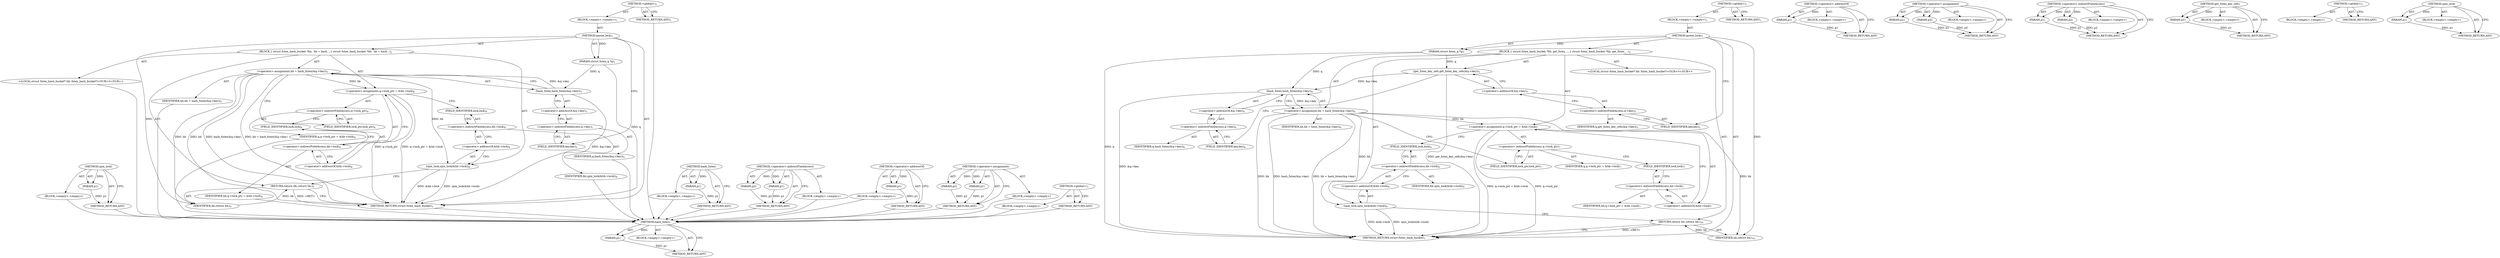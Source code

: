 digraph "&lt;global&gt;" {
vulnerable_78 [label=<(METHOD,hash_futex)>];
vulnerable_79 [label=<(PARAM,p1)>];
vulnerable_80 [label=<(BLOCK,&lt;empty&gt;,&lt;empty&gt;)>];
vulnerable_81 [label=<(METHOD_RETURN,ANY)>];
vulnerable_6 [label=<(METHOD,&lt;global&gt;)<SUB>1</SUB>>];
vulnerable_7 [label=<(BLOCK,&lt;empty&gt;,&lt;empty&gt;)<SUB>1</SUB>>];
vulnerable_8 [label=<(METHOD,queue_lock)<SUB>1</SUB>>];
vulnerable_9 [label=<(PARAM,struct futex_q *q)<SUB>1</SUB>>];
vulnerable_10 [label=<(BLOCK,{
 	struct futex_hash_bucket *hb;
 
	get_futex_...,{
 	struct futex_hash_bucket *hb;
 
	get_futex_...)<SUB>2</SUB>>];
vulnerable_11 [label="<(LOCAL,struct futex_hash_bucket* hb: futex_hash_bucket*)<SUB>3</SUB>>"];
vulnerable_12 [label=<(get_futex_key_refs,get_futex_key_refs(&amp;q-&gt;key))<SUB>5</SUB>>];
vulnerable_13 [label=<(&lt;operator&gt;.addressOf,&amp;q-&gt;key)<SUB>5</SUB>>];
vulnerable_14 [label=<(&lt;operator&gt;.indirectFieldAccess,q-&gt;key)<SUB>5</SUB>>];
vulnerable_15 [label=<(IDENTIFIER,q,get_futex_key_refs(&amp;q-&gt;key))<SUB>5</SUB>>];
vulnerable_16 [label=<(FIELD_IDENTIFIER,key,key)<SUB>5</SUB>>];
vulnerable_17 [label=<(&lt;operator&gt;.assignment,hb = hash_futex(&amp;q-&gt;key))<SUB>6</SUB>>];
vulnerable_18 [label=<(IDENTIFIER,hb,hb = hash_futex(&amp;q-&gt;key))<SUB>6</SUB>>];
vulnerable_19 [label=<(hash_futex,hash_futex(&amp;q-&gt;key))<SUB>6</SUB>>];
vulnerable_20 [label=<(&lt;operator&gt;.addressOf,&amp;q-&gt;key)<SUB>6</SUB>>];
vulnerable_21 [label=<(&lt;operator&gt;.indirectFieldAccess,q-&gt;key)<SUB>6</SUB>>];
vulnerable_22 [label=<(IDENTIFIER,q,hash_futex(&amp;q-&gt;key))<SUB>6</SUB>>];
vulnerable_23 [label=<(FIELD_IDENTIFIER,key,key)<SUB>6</SUB>>];
vulnerable_24 [label=<(&lt;operator&gt;.assignment,q-&gt;lock_ptr = &amp;hb-&gt;lock)<SUB>7</SUB>>];
vulnerable_25 [label=<(&lt;operator&gt;.indirectFieldAccess,q-&gt;lock_ptr)<SUB>7</SUB>>];
vulnerable_26 [label=<(IDENTIFIER,q,q-&gt;lock_ptr = &amp;hb-&gt;lock)<SUB>7</SUB>>];
vulnerable_27 [label=<(FIELD_IDENTIFIER,lock_ptr,lock_ptr)<SUB>7</SUB>>];
vulnerable_28 [label=<(&lt;operator&gt;.addressOf,&amp;hb-&gt;lock)<SUB>7</SUB>>];
vulnerable_29 [label=<(&lt;operator&gt;.indirectFieldAccess,hb-&gt;lock)<SUB>7</SUB>>];
vulnerable_30 [label=<(IDENTIFIER,hb,q-&gt;lock_ptr = &amp;hb-&gt;lock)<SUB>7</SUB>>];
vulnerable_31 [label=<(FIELD_IDENTIFIER,lock,lock)<SUB>7</SUB>>];
vulnerable_32 [label=<(spin_lock,spin_lock(&amp;hb-&gt;lock))<SUB>9</SUB>>];
vulnerable_33 [label=<(&lt;operator&gt;.addressOf,&amp;hb-&gt;lock)<SUB>9</SUB>>];
vulnerable_34 [label=<(&lt;operator&gt;.indirectFieldAccess,hb-&gt;lock)<SUB>9</SUB>>];
vulnerable_35 [label=<(IDENTIFIER,hb,spin_lock(&amp;hb-&gt;lock))<SUB>9</SUB>>];
vulnerable_36 [label=<(FIELD_IDENTIFIER,lock,lock)<SUB>9</SUB>>];
vulnerable_37 [label=<(RETURN,return hb;,return hb;)<SUB>10</SUB>>];
vulnerable_38 [label=<(IDENTIFIER,hb,return hb;)<SUB>10</SUB>>];
vulnerable_39 [label=<(METHOD_RETURN,struct futex_hash_bucket)<SUB>1</SUB>>];
vulnerable_41 [label=<(METHOD_RETURN,ANY)<SUB>1</SUB>>];
vulnerable_64 [label=<(METHOD,&lt;operator&gt;.addressOf)>];
vulnerable_65 [label=<(PARAM,p1)>];
vulnerable_66 [label=<(BLOCK,&lt;empty&gt;,&lt;empty&gt;)>];
vulnerable_67 [label=<(METHOD_RETURN,ANY)>];
vulnerable_73 [label=<(METHOD,&lt;operator&gt;.assignment)>];
vulnerable_74 [label=<(PARAM,p1)>];
vulnerable_75 [label=<(PARAM,p2)>];
vulnerable_76 [label=<(BLOCK,&lt;empty&gt;,&lt;empty&gt;)>];
vulnerable_77 [label=<(METHOD_RETURN,ANY)>];
vulnerable_68 [label=<(METHOD,&lt;operator&gt;.indirectFieldAccess)>];
vulnerable_69 [label=<(PARAM,p1)>];
vulnerable_70 [label=<(PARAM,p2)>];
vulnerable_71 [label=<(BLOCK,&lt;empty&gt;,&lt;empty&gt;)>];
vulnerable_72 [label=<(METHOD_RETURN,ANY)>];
vulnerable_60 [label=<(METHOD,get_futex_key_refs)>];
vulnerable_61 [label=<(PARAM,p1)>];
vulnerable_62 [label=<(BLOCK,&lt;empty&gt;,&lt;empty&gt;)>];
vulnerable_63 [label=<(METHOD_RETURN,ANY)>];
vulnerable_54 [label=<(METHOD,&lt;global&gt;)<SUB>1</SUB>>];
vulnerable_55 [label=<(BLOCK,&lt;empty&gt;,&lt;empty&gt;)>];
vulnerable_56 [label=<(METHOD_RETURN,ANY)>];
vulnerable_82 [label=<(METHOD,spin_lock)>];
vulnerable_83 [label=<(PARAM,p1)>];
vulnerable_84 [label=<(BLOCK,&lt;empty&gt;,&lt;empty&gt;)>];
vulnerable_85 [label=<(METHOD_RETURN,ANY)>];
fixed_73 [label=<(METHOD,spin_lock)>];
fixed_74 [label=<(PARAM,p1)>];
fixed_75 [label=<(BLOCK,&lt;empty&gt;,&lt;empty&gt;)>];
fixed_76 [label=<(METHOD_RETURN,ANY)>];
fixed_6 [label=<(METHOD,&lt;global&gt;)<SUB>1</SUB>>];
fixed_7 [label=<(BLOCK,&lt;empty&gt;,&lt;empty&gt;)<SUB>1</SUB>>];
fixed_8 [label=<(METHOD,queue_lock)<SUB>1</SUB>>];
fixed_9 [label=<(PARAM,struct futex_q *q)<SUB>1</SUB>>];
fixed_10 [label=<(BLOCK,{
 	struct futex_hash_bucket *hb;
 
 	hb = hash...,{
 	struct futex_hash_bucket *hb;
 
 	hb = hash...)<SUB>2</SUB>>];
fixed_11 [label="<(LOCAL,struct futex_hash_bucket* hb: futex_hash_bucket*)<SUB>3</SUB>>"];
fixed_12 [label=<(&lt;operator&gt;.assignment,hb = hash_futex(&amp;q-&gt;key))<SUB>5</SUB>>];
fixed_13 [label=<(IDENTIFIER,hb,hb = hash_futex(&amp;q-&gt;key))<SUB>5</SUB>>];
fixed_14 [label=<(hash_futex,hash_futex(&amp;q-&gt;key))<SUB>5</SUB>>];
fixed_15 [label=<(&lt;operator&gt;.addressOf,&amp;q-&gt;key)<SUB>5</SUB>>];
fixed_16 [label=<(&lt;operator&gt;.indirectFieldAccess,q-&gt;key)<SUB>5</SUB>>];
fixed_17 [label=<(IDENTIFIER,q,hash_futex(&amp;q-&gt;key))<SUB>5</SUB>>];
fixed_18 [label=<(FIELD_IDENTIFIER,key,key)<SUB>5</SUB>>];
fixed_19 [label=<(&lt;operator&gt;.assignment,q-&gt;lock_ptr = &amp;hb-&gt;lock)<SUB>6</SUB>>];
fixed_20 [label=<(&lt;operator&gt;.indirectFieldAccess,q-&gt;lock_ptr)<SUB>6</SUB>>];
fixed_21 [label=<(IDENTIFIER,q,q-&gt;lock_ptr = &amp;hb-&gt;lock)<SUB>6</SUB>>];
fixed_22 [label=<(FIELD_IDENTIFIER,lock_ptr,lock_ptr)<SUB>6</SUB>>];
fixed_23 [label=<(&lt;operator&gt;.addressOf,&amp;hb-&gt;lock)<SUB>6</SUB>>];
fixed_24 [label=<(&lt;operator&gt;.indirectFieldAccess,hb-&gt;lock)<SUB>6</SUB>>];
fixed_25 [label=<(IDENTIFIER,hb,q-&gt;lock_ptr = &amp;hb-&gt;lock)<SUB>6</SUB>>];
fixed_26 [label=<(FIELD_IDENTIFIER,lock,lock)<SUB>6</SUB>>];
fixed_27 [label=<(spin_lock,spin_lock(&amp;hb-&gt;lock))<SUB>8</SUB>>];
fixed_28 [label=<(&lt;operator&gt;.addressOf,&amp;hb-&gt;lock)<SUB>8</SUB>>];
fixed_29 [label=<(&lt;operator&gt;.indirectFieldAccess,hb-&gt;lock)<SUB>8</SUB>>];
fixed_30 [label=<(IDENTIFIER,hb,spin_lock(&amp;hb-&gt;lock))<SUB>8</SUB>>];
fixed_31 [label=<(FIELD_IDENTIFIER,lock,lock)<SUB>8</SUB>>];
fixed_32 [label=<(RETURN,return hb;,return hb;)<SUB>9</SUB>>];
fixed_33 [label=<(IDENTIFIER,hb,return hb;)<SUB>9</SUB>>];
fixed_34 [label=<(METHOD_RETURN,struct futex_hash_bucket)<SUB>1</SUB>>];
fixed_36 [label=<(METHOD_RETURN,ANY)<SUB>1</SUB>>];
fixed_60 [label=<(METHOD,hash_futex)>];
fixed_61 [label=<(PARAM,p1)>];
fixed_62 [label=<(BLOCK,&lt;empty&gt;,&lt;empty&gt;)>];
fixed_63 [label=<(METHOD_RETURN,ANY)>];
fixed_68 [label=<(METHOD,&lt;operator&gt;.indirectFieldAccess)>];
fixed_69 [label=<(PARAM,p1)>];
fixed_70 [label=<(PARAM,p2)>];
fixed_71 [label=<(BLOCK,&lt;empty&gt;,&lt;empty&gt;)>];
fixed_72 [label=<(METHOD_RETURN,ANY)>];
fixed_64 [label=<(METHOD,&lt;operator&gt;.addressOf)>];
fixed_65 [label=<(PARAM,p1)>];
fixed_66 [label=<(BLOCK,&lt;empty&gt;,&lt;empty&gt;)>];
fixed_67 [label=<(METHOD_RETURN,ANY)>];
fixed_55 [label=<(METHOD,&lt;operator&gt;.assignment)>];
fixed_56 [label=<(PARAM,p1)>];
fixed_57 [label=<(PARAM,p2)>];
fixed_58 [label=<(BLOCK,&lt;empty&gt;,&lt;empty&gt;)>];
fixed_59 [label=<(METHOD_RETURN,ANY)>];
fixed_49 [label=<(METHOD,&lt;global&gt;)<SUB>1</SUB>>];
fixed_50 [label=<(BLOCK,&lt;empty&gt;,&lt;empty&gt;)>];
fixed_51 [label=<(METHOD_RETURN,ANY)>];
vulnerable_78 -> vulnerable_79  [key=0, label="AST: "];
vulnerable_78 -> vulnerable_79  [key=1, label="DDG: "];
vulnerable_78 -> vulnerable_80  [key=0, label="AST: "];
vulnerable_78 -> vulnerable_81  [key=0, label="AST: "];
vulnerable_78 -> vulnerable_81  [key=1, label="CFG: "];
vulnerable_79 -> vulnerable_81  [key=0, label="DDG: p1"];
vulnerable_6 -> vulnerable_7  [key=0, label="AST: "];
vulnerable_6 -> vulnerable_41  [key=0, label="AST: "];
vulnerable_6 -> vulnerable_41  [key=1, label="CFG: "];
vulnerable_7 -> vulnerable_8  [key=0, label="AST: "];
vulnerable_8 -> vulnerable_9  [key=0, label="AST: "];
vulnerable_8 -> vulnerable_9  [key=1, label="DDG: "];
vulnerable_8 -> vulnerable_10  [key=0, label="AST: "];
vulnerable_8 -> vulnerable_39  [key=0, label="AST: "];
vulnerable_8 -> vulnerable_16  [key=0, label="CFG: "];
vulnerable_8 -> vulnerable_38  [key=0, label="DDG: "];
vulnerable_9 -> vulnerable_39  [key=0, label="DDG: q"];
vulnerable_9 -> vulnerable_12  [key=0, label="DDG: q"];
vulnerable_9 -> vulnerable_19  [key=0, label="DDG: q"];
vulnerable_10 -> vulnerable_11  [key=0, label="AST: "];
vulnerable_10 -> vulnerable_12  [key=0, label="AST: "];
vulnerable_10 -> vulnerable_17  [key=0, label="AST: "];
vulnerable_10 -> vulnerable_24  [key=0, label="AST: "];
vulnerable_10 -> vulnerable_32  [key=0, label="AST: "];
vulnerable_10 -> vulnerable_37  [key=0, label="AST: "];
vulnerable_12 -> vulnerable_13  [key=0, label="AST: "];
vulnerable_12 -> vulnerable_23  [key=0, label="CFG: "];
vulnerable_12 -> vulnerable_39  [key=0, label="DDG: get_futex_key_refs(&amp;q-&gt;key)"];
vulnerable_12 -> vulnerable_19  [key=0, label="DDG: &amp;q-&gt;key"];
vulnerable_13 -> vulnerable_14  [key=0, label="AST: "];
vulnerable_13 -> vulnerable_12  [key=0, label="CFG: "];
vulnerable_14 -> vulnerable_15  [key=0, label="AST: "];
vulnerable_14 -> vulnerable_16  [key=0, label="AST: "];
vulnerable_14 -> vulnerable_13  [key=0, label="CFG: "];
vulnerable_16 -> vulnerable_14  [key=0, label="CFG: "];
vulnerable_17 -> vulnerable_18  [key=0, label="AST: "];
vulnerable_17 -> vulnerable_19  [key=0, label="AST: "];
vulnerable_17 -> vulnerable_27  [key=0, label="CFG: "];
vulnerable_17 -> vulnerable_39  [key=0, label="DDG: hb"];
vulnerable_17 -> vulnerable_39  [key=1, label="DDG: hash_futex(&amp;q-&gt;key)"];
vulnerable_17 -> vulnerable_39  [key=2, label="DDG: hb = hash_futex(&amp;q-&gt;key)"];
vulnerable_17 -> vulnerable_24  [key=0, label="DDG: hb"];
vulnerable_17 -> vulnerable_32  [key=0, label="DDG: hb"];
vulnerable_17 -> vulnerable_38  [key=0, label="DDG: hb"];
vulnerable_19 -> vulnerable_20  [key=0, label="AST: "];
vulnerable_19 -> vulnerable_17  [key=0, label="CFG: "];
vulnerable_19 -> vulnerable_17  [key=1, label="DDG: &amp;q-&gt;key"];
vulnerable_19 -> vulnerable_39  [key=0, label="DDG: &amp;q-&gt;key"];
vulnerable_20 -> vulnerable_21  [key=0, label="AST: "];
vulnerable_20 -> vulnerable_19  [key=0, label="CFG: "];
vulnerable_21 -> vulnerable_22  [key=0, label="AST: "];
vulnerable_21 -> vulnerable_23  [key=0, label="AST: "];
vulnerable_21 -> vulnerable_20  [key=0, label="CFG: "];
vulnerable_23 -> vulnerable_21  [key=0, label="CFG: "];
vulnerable_24 -> vulnerable_25  [key=0, label="AST: "];
vulnerable_24 -> vulnerable_28  [key=0, label="AST: "];
vulnerable_24 -> vulnerable_36  [key=0, label="CFG: "];
vulnerable_24 -> vulnerable_39  [key=0, label="DDG: q-&gt;lock_ptr"];
vulnerable_24 -> vulnerable_39  [key=1, label="DDG: q-&gt;lock_ptr = &amp;hb-&gt;lock"];
vulnerable_25 -> vulnerable_26  [key=0, label="AST: "];
vulnerable_25 -> vulnerable_27  [key=0, label="AST: "];
vulnerable_25 -> vulnerable_31  [key=0, label="CFG: "];
vulnerable_27 -> vulnerable_25  [key=0, label="CFG: "];
vulnerable_28 -> vulnerable_29  [key=0, label="AST: "];
vulnerable_28 -> vulnerable_24  [key=0, label="CFG: "];
vulnerable_29 -> vulnerable_30  [key=0, label="AST: "];
vulnerable_29 -> vulnerable_31  [key=0, label="AST: "];
vulnerable_29 -> vulnerable_28  [key=0, label="CFG: "];
vulnerable_31 -> vulnerable_29  [key=0, label="CFG: "];
vulnerable_32 -> vulnerable_33  [key=0, label="AST: "];
vulnerable_32 -> vulnerable_37  [key=0, label="CFG: "];
vulnerable_32 -> vulnerable_39  [key=0, label="DDG: &amp;hb-&gt;lock"];
vulnerable_32 -> vulnerable_39  [key=1, label="DDG: spin_lock(&amp;hb-&gt;lock)"];
vulnerable_33 -> vulnerable_34  [key=0, label="AST: "];
vulnerable_33 -> vulnerable_32  [key=0, label="CFG: "];
vulnerable_34 -> vulnerable_35  [key=0, label="AST: "];
vulnerable_34 -> vulnerable_36  [key=0, label="AST: "];
vulnerable_34 -> vulnerable_33  [key=0, label="CFG: "];
vulnerable_36 -> vulnerable_34  [key=0, label="CFG: "];
vulnerable_37 -> vulnerable_38  [key=0, label="AST: "];
vulnerable_37 -> vulnerable_39  [key=0, label="CFG: "];
vulnerable_37 -> vulnerable_39  [key=1, label="DDG: &lt;RET&gt;"];
vulnerable_38 -> vulnerable_37  [key=0, label="DDG: hb"];
vulnerable_64 -> vulnerable_65  [key=0, label="AST: "];
vulnerable_64 -> vulnerable_65  [key=1, label="DDG: "];
vulnerable_64 -> vulnerable_66  [key=0, label="AST: "];
vulnerable_64 -> vulnerable_67  [key=0, label="AST: "];
vulnerable_64 -> vulnerable_67  [key=1, label="CFG: "];
vulnerable_65 -> vulnerable_67  [key=0, label="DDG: p1"];
vulnerable_73 -> vulnerable_74  [key=0, label="AST: "];
vulnerable_73 -> vulnerable_74  [key=1, label="DDG: "];
vulnerable_73 -> vulnerable_76  [key=0, label="AST: "];
vulnerable_73 -> vulnerable_75  [key=0, label="AST: "];
vulnerable_73 -> vulnerable_75  [key=1, label="DDG: "];
vulnerable_73 -> vulnerable_77  [key=0, label="AST: "];
vulnerable_73 -> vulnerable_77  [key=1, label="CFG: "];
vulnerable_74 -> vulnerable_77  [key=0, label="DDG: p1"];
vulnerable_75 -> vulnerable_77  [key=0, label="DDG: p2"];
vulnerable_68 -> vulnerable_69  [key=0, label="AST: "];
vulnerable_68 -> vulnerable_69  [key=1, label="DDG: "];
vulnerable_68 -> vulnerable_71  [key=0, label="AST: "];
vulnerable_68 -> vulnerable_70  [key=0, label="AST: "];
vulnerable_68 -> vulnerable_70  [key=1, label="DDG: "];
vulnerable_68 -> vulnerable_72  [key=0, label="AST: "];
vulnerable_68 -> vulnerable_72  [key=1, label="CFG: "];
vulnerable_69 -> vulnerable_72  [key=0, label="DDG: p1"];
vulnerable_70 -> vulnerable_72  [key=0, label="DDG: p2"];
vulnerable_60 -> vulnerable_61  [key=0, label="AST: "];
vulnerable_60 -> vulnerable_61  [key=1, label="DDG: "];
vulnerable_60 -> vulnerable_62  [key=0, label="AST: "];
vulnerable_60 -> vulnerable_63  [key=0, label="AST: "];
vulnerable_60 -> vulnerable_63  [key=1, label="CFG: "];
vulnerable_61 -> vulnerable_63  [key=0, label="DDG: p1"];
vulnerable_54 -> vulnerable_55  [key=0, label="AST: "];
vulnerable_54 -> vulnerable_56  [key=0, label="AST: "];
vulnerable_54 -> vulnerable_56  [key=1, label="CFG: "];
vulnerable_82 -> vulnerable_83  [key=0, label="AST: "];
vulnerable_82 -> vulnerable_83  [key=1, label="DDG: "];
vulnerable_82 -> vulnerable_84  [key=0, label="AST: "];
vulnerable_82 -> vulnerable_85  [key=0, label="AST: "];
vulnerable_82 -> vulnerable_85  [key=1, label="CFG: "];
vulnerable_83 -> vulnerable_85  [key=0, label="DDG: p1"];
fixed_73 -> fixed_74  [key=0, label="AST: "];
fixed_73 -> fixed_74  [key=1, label="DDG: "];
fixed_73 -> fixed_75  [key=0, label="AST: "];
fixed_73 -> fixed_76  [key=0, label="AST: "];
fixed_73 -> fixed_76  [key=1, label="CFG: "];
fixed_74 -> fixed_76  [key=0, label="DDG: p1"];
fixed_75 -> vulnerable_78  [key=0];
fixed_76 -> vulnerable_78  [key=0];
fixed_6 -> fixed_7  [key=0, label="AST: "];
fixed_6 -> fixed_36  [key=0, label="AST: "];
fixed_6 -> fixed_36  [key=1, label="CFG: "];
fixed_7 -> fixed_8  [key=0, label="AST: "];
fixed_8 -> fixed_9  [key=0, label="AST: "];
fixed_8 -> fixed_9  [key=1, label="DDG: "];
fixed_8 -> fixed_10  [key=0, label="AST: "];
fixed_8 -> fixed_34  [key=0, label="AST: "];
fixed_8 -> fixed_18  [key=0, label="CFG: "];
fixed_8 -> fixed_33  [key=0, label="DDG: "];
fixed_9 -> fixed_34  [key=0, label="DDG: q"];
fixed_9 -> fixed_14  [key=0, label="DDG: q"];
fixed_10 -> fixed_11  [key=0, label="AST: "];
fixed_10 -> fixed_12  [key=0, label="AST: "];
fixed_10 -> fixed_19  [key=0, label="AST: "];
fixed_10 -> fixed_27  [key=0, label="AST: "];
fixed_10 -> fixed_32  [key=0, label="AST: "];
fixed_11 -> vulnerable_78  [key=0];
fixed_12 -> fixed_13  [key=0, label="AST: "];
fixed_12 -> fixed_14  [key=0, label="AST: "];
fixed_12 -> fixed_22  [key=0, label="CFG: "];
fixed_12 -> fixed_34  [key=0, label="DDG: hb"];
fixed_12 -> fixed_34  [key=1, label="DDG: hash_futex(&amp;q-&gt;key)"];
fixed_12 -> fixed_34  [key=2, label="DDG: hb = hash_futex(&amp;q-&gt;key)"];
fixed_12 -> fixed_19  [key=0, label="DDG: hb"];
fixed_12 -> fixed_27  [key=0, label="DDG: hb"];
fixed_12 -> fixed_33  [key=0, label="DDG: hb"];
fixed_13 -> vulnerable_78  [key=0];
fixed_14 -> fixed_15  [key=0, label="AST: "];
fixed_14 -> fixed_12  [key=0, label="CFG: "];
fixed_14 -> fixed_12  [key=1, label="DDG: &amp;q-&gt;key"];
fixed_14 -> fixed_34  [key=0, label="DDG: &amp;q-&gt;key"];
fixed_15 -> fixed_16  [key=0, label="AST: "];
fixed_15 -> fixed_14  [key=0, label="CFG: "];
fixed_16 -> fixed_17  [key=0, label="AST: "];
fixed_16 -> fixed_18  [key=0, label="AST: "];
fixed_16 -> fixed_15  [key=0, label="CFG: "];
fixed_17 -> vulnerable_78  [key=0];
fixed_18 -> fixed_16  [key=0, label="CFG: "];
fixed_19 -> fixed_20  [key=0, label="AST: "];
fixed_19 -> fixed_23  [key=0, label="AST: "];
fixed_19 -> fixed_31  [key=0, label="CFG: "];
fixed_19 -> fixed_34  [key=0, label="DDG: q-&gt;lock_ptr"];
fixed_19 -> fixed_34  [key=1, label="DDG: q-&gt;lock_ptr = &amp;hb-&gt;lock"];
fixed_20 -> fixed_21  [key=0, label="AST: "];
fixed_20 -> fixed_22  [key=0, label="AST: "];
fixed_20 -> fixed_26  [key=0, label="CFG: "];
fixed_21 -> vulnerable_78  [key=0];
fixed_22 -> fixed_20  [key=0, label="CFG: "];
fixed_23 -> fixed_24  [key=0, label="AST: "];
fixed_23 -> fixed_19  [key=0, label="CFG: "];
fixed_24 -> fixed_25  [key=0, label="AST: "];
fixed_24 -> fixed_26  [key=0, label="AST: "];
fixed_24 -> fixed_23  [key=0, label="CFG: "];
fixed_25 -> vulnerable_78  [key=0];
fixed_26 -> fixed_24  [key=0, label="CFG: "];
fixed_27 -> fixed_28  [key=0, label="AST: "];
fixed_27 -> fixed_32  [key=0, label="CFG: "];
fixed_27 -> fixed_34  [key=0, label="DDG: &amp;hb-&gt;lock"];
fixed_27 -> fixed_34  [key=1, label="DDG: spin_lock(&amp;hb-&gt;lock)"];
fixed_28 -> fixed_29  [key=0, label="AST: "];
fixed_28 -> fixed_27  [key=0, label="CFG: "];
fixed_29 -> fixed_30  [key=0, label="AST: "];
fixed_29 -> fixed_31  [key=0, label="AST: "];
fixed_29 -> fixed_28  [key=0, label="CFG: "];
fixed_30 -> vulnerable_78  [key=0];
fixed_31 -> fixed_29  [key=0, label="CFG: "];
fixed_32 -> fixed_33  [key=0, label="AST: "];
fixed_32 -> fixed_34  [key=0, label="CFG: "];
fixed_32 -> fixed_34  [key=1, label="DDG: &lt;RET&gt;"];
fixed_33 -> fixed_32  [key=0, label="DDG: hb"];
fixed_34 -> vulnerable_78  [key=0];
fixed_36 -> vulnerable_78  [key=0];
fixed_60 -> fixed_61  [key=0, label="AST: "];
fixed_60 -> fixed_61  [key=1, label="DDG: "];
fixed_60 -> fixed_62  [key=0, label="AST: "];
fixed_60 -> fixed_63  [key=0, label="AST: "];
fixed_60 -> fixed_63  [key=1, label="CFG: "];
fixed_61 -> fixed_63  [key=0, label="DDG: p1"];
fixed_62 -> vulnerable_78  [key=0];
fixed_63 -> vulnerable_78  [key=0];
fixed_68 -> fixed_69  [key=0, label="AST: "];
fixed_68 -> fixed_69  [key=1, label="DDG: "];
fixed_68 -> fixed_71  [key=0, label="AST: "];
fixed_68 -> fixed_70  [key=0, label="AST: "];
fixed_68 -> fixed_70  [key=1, label="DDG: "];
fixed_68 -> fixed_72  [key=0, label="AST: "];
fixed_68 -> fixed_72  [key=1, label="CFG: "];
fixed_69 -> fixed_72  [key=0, label="DDG: p1"];
fixed_70 -> fixed_72  [key=0, label="DDG: p2"];
fixed_71 -> vulnerable_78  [key=0];
fixed_72 -> vulnerable_78  [key=0];
fixed_64 -> fixed_65  [key=0, label="AST: "];
fixed_64 -> fixed_65  [key=1, label="DDG: "];
fixed_64 -> fixed_66  [key=0, label="AST: "];
fixed_64 -> fixed_67  [key=0, label="AST: "];
fixed_64 -> fixed_67  [key=1, label="CFG: "];
fixed_65 -> fixed_67  [key=0, label="DDG: p1"];
fixed_66 -> vulnerable_78  [key=0];
fixed_67 -> vulnerable_78  [key=0];
fixed_55 -> fixed_56  [key=0, label="AST: "];
fixed_55 -> fixed_56  [key=1, label="DDG: "];
fixed_55 -> fixed_58  [key=0, label="AST: "];
fixed_55 -> fixed_57  [key=0, label="AST: "];
fixed_55 -> fixed_57  [key=1, label="DDG: "];
fixed_55 -> fixed_59  [key=0, label="AST: "];
fixed_55 -> fixed_59  [key=1, label="CFG: "];
fixed_56 -> fixed_59  [key=0, label="DDG: p1"];
fixed_57 -> fixed_59  [key=0, label="DDG: p2"];
fixed_58 -> vulnerable_78  [key=0];
fixed_59 -> vulnerable_78  [key=0];
fixed_49 -> fixed_50  [key=0, label="AST: "];
fixed_49 -> fixed_51  [key=0, label="AST: "];
fixed_49 -> fixed_51  [key=1, label="CFG: "];
fixed_50 -> vulnerable_78  [key=0];
fixed_51 -> vulnerable_78  [key=0];
}
